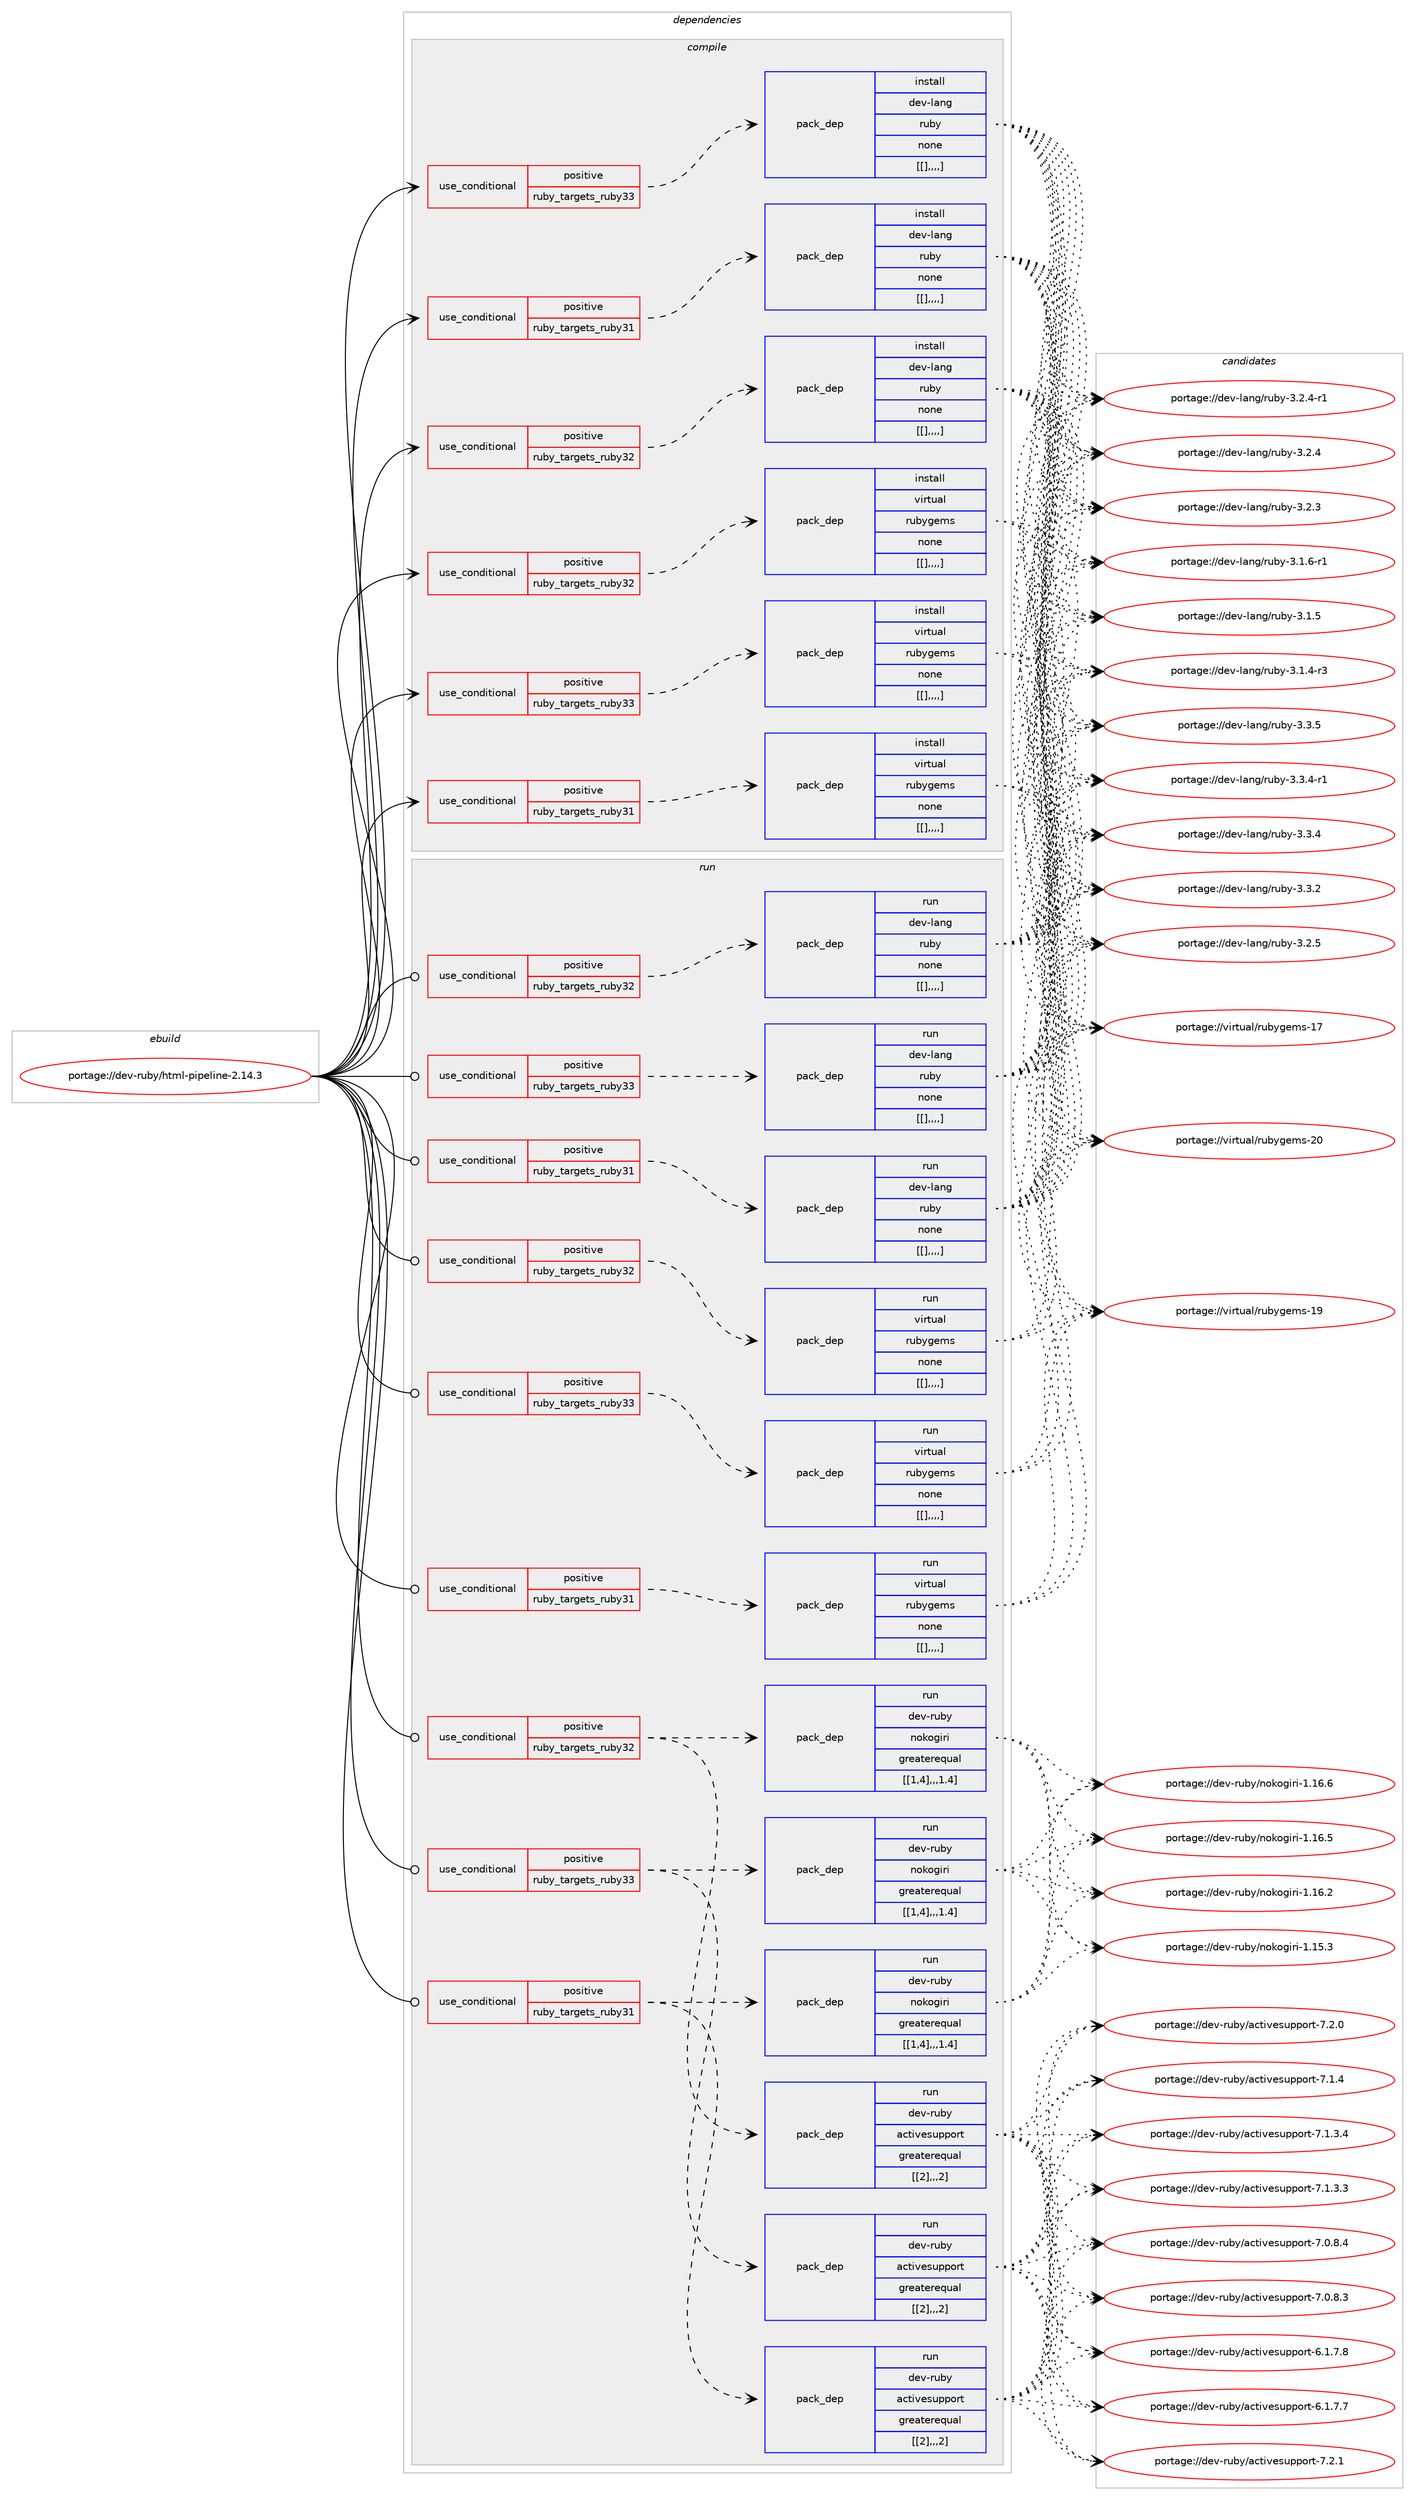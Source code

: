 digraph prolog {

# *************
# Graph options
# *************

newrank=true;
concentrate=true;
compound=true;
graph [rankdir=LR,fontname=Helvetica,fontsize=10,ranksep=1.5];#, ranksep=2.5, nodesep=0.2];
edge  [arrowhead=vee];
node  [fontname=Helvetica,fontsize=10];

# **********
# The ebuild
# **********

subgraph cluster_leftcol {
color=gray;
label=<<i>ebuild</i>>;
id [label="portage://dev-ruby/html-pipeline-2.14.3", color=red, width=4, href="../dev-ruby/html-pipeline-2.14.3.svg"];
}

# ****************
# The dependencies
# ****************

subgraph cluster_midcol {
color=gray;
label=<<i>dependencies</i>>;
subgraph cluster_compile {
fillcolor="#eeeeee";
style=filled;
label=<<i>compile</i>>;
subgraph cond50172 {
dependency188990 [label=<<TABLE BORDER="0" CELLBORDER="1" CELLSPACING="0" CELLPADDING="4"><TR><TD ROWSPAN="3" CELLPADDING="10">use_conditional</TD></TR><TR><TD>positive</TD></TR><TR><TD>ruby_targets_ruby31</TD></TR></TABLE>>, shape=none, color=red];
subgraph pack137496 {
dependency188991 [label=<<TABLE BORDER="0" CELLBORDER="1" CELLSPACING="0" CELLPADDING="4" WIDTH="220"><TR><TD ROWSPAN="6" CELLPADDING="30">pack_dep</TD></TR><TR><TD WIDTH="110">install</TD></TR><TR><TD>dev-lang</TD></TR><TR><TD>ruby</TD></TR><TR><TD>none</TD></TR><TR><TD>[[],,,,]</TD></TR></TABLE>>, shape=none, color=blue];
}
dependency188990:e -> dependency188991:w [weight=20,style="dashed",arrowhead="vee"];
}
id:e -> dependency188990:w [weight=20,style="solid",arrowhead="vee"];
subgraph cond50173 {
dependency188992 [label=<<TABLE BORDER="0" CELLBORDER="1" CELLSPACING="0" CELLPADDING="4"><TR><TD ROWSPAN="3" CELLPADDING="10">use_conditional</TD></TR><TR><TD>positive</TD></TR><TR><TD>ruby_targets_ruby31</TD></TR></TABLE>>, shape=none, color=red];
subgraph pack137497 {
dependency188993 [label=<<TABLE BORDER="0" CELLBORDER="1" CELLSPACING="0" CELLPADDING="4" WIDTH="220"><TR><TD ROWSPAN="6" CELLPADDING="30">pack_dep</TD></TR><TR><TD WIDTH="110">install</TD></TR><TR><TD>virtual</TD></TR><TR><TD>rubygems</TD></TR><TR><TD>none</TD></TR><TR><TD>[[],,,,]</TD></TR></TABLE>>, shape=none, color=blue];
}
dependency188992:e -> dependency188993:w [weight=20,style="dashed",arrowhead="vee"];
}
id:e -> dependency188992:w [weight=20,style="solid",arrowhead="vee"];
subgraph cond50174 {
dependency188994 [label=<<TABLE BORDER="0" CELLBORDER="1" CELLSPACING="0" CELLPADDING="4"><TR><TD ROWSPAN="3" CELLPADDING="10">use_conditional</TD></TR><TR><TD>positive</TD></TR><TR><TD>ruby_targets_ruby32</TD></TR></TABLE>>, shape=none, color=red];
subgraph pack137498 {
dependency188995 [label=<<TABLE BORDER="0" CELLBORDER="1" CELLSPACING="0" CELLPADDING="4" WIDTH="220"><TR><TD ROWSPAN="6" CELLPADDING="30">pack_dep</TD></TR><TR><TD WIDTH="110">install</TD></TR><TR><TD>dev-lang</TD></TR><TR><TD>ruby</TD></TR><TR><TD>none</TD></TR><TR><TD>[[],,,,]</TD></TR></TABLE>>, shape=none, color=blue];
}
dependency188994:e -> dependency188995:w [weight=20,style="dashed",arrowhead="vee"];
}
id:e -> dependency188994:w [weight=20,style="solid",arrowhead="vee"];
subgraph cond50175 {
dependency188996 [label=<<TABLE BORDER="0" CELLBORDER="1" CELLSPACING="0" CELLPADDING="4"><TR><TD ROWSPAN="3" CELLPADDING="10">use_conditional</TD></TR><TR><TD>positive</TD></TR><TR><TD>ruby_targets_ruby32</TD></TR></TABLE>>, shape=none, color=red];
subgraph pack137499 {
dependency188997 [label=<<TABLE BORDER="0" CELLBORDER="1" CELLSPACING="0" CELLPADDING="4" WIDTH="220"><TR><TD ROWSPAN="6" CELLPADDING="30">pack_dep</TD></TR><TR><TD WIDTH="110">install</TD></TR><TR><TD>virtual</TD></TR><TR><TD>rubygems</TD></TR><TR><TD>none</TD></TR><TR><TD>[[],,,,]</TD></TR></TABLE>>, shape=none, color=blue];
}
dependency188996:e -> dependency188997:w [weight=20,style="dashed",arrowhead="vee"];
}
id:e -> dependency188996:w [weight=20,style="solid",arrowhead="vee"];
subgraph cond50176 {
dependency188998 [label=<<TABLE BORDER="0" CELLBORDER="1" CELLSPACING="0" CELLPADDING="4"><TR><TD ROWSPAN="3" CELLPADDING="10">use_conditional</TD></TR><TR><TD>positive</TD></TR><TR><TD>ruby_targets_ruby33</TD></TR></TABLE>>, shape=none, color=red];
subgraph pack137500 {
dependency188999 [label=<<TABLE BORDER="0" CELLBORDER="1" CELLSPACING="0" CELLPADDING="4" WIDTH="220"><TR><TD ROWSPAN="6" CELLPADDING="30">pack_dep</TD></TR><TR><TD WIDTH="110">install</TD></TR><TR><TD>dev-lang</TD></TR><TR><TD>ruby</TD></TR><TR><TD>none</TD></TR><TR><TD>[[],,,,]</TD></TR></TABLE>>, shape=none, color=blue];
}
dependency188998:e -> dependency188999:w [weight=20,style="dashed",arrowhead="vee"];
}
id:e -> dependency188998:w [weight=20,style="solid",arrowhead="vee"];
subgraph cond50177 {
dependency189000 [label=<<TABLE BORDER="0" CELLBORDER="1" CELLSPACING="0" CELLPADDING="4"><TR><TD ROWSPAN="3" CELLPADDING="10">use_conditional</TD></TR><TR><TD>positive</TD></TR><TR><TD>ruby_targets_ruby33</TD></TR></TABLE>>, shape=none, color=red];
subgraph pack137501 {
dependency189001 [label=<<TABLE BORDER="0" CELLBORDER="1" CELLSPACING="0" CELLPADDING="4" WIDTH="220"><TR><TD ROWSPAN="6" CELLPADDING="30">pack_dep</TD></TR><TR><TD WIDTH="110">install</TD></TR><TR><TD>virtual</TD></TR><TR><TD>rubygems</TD></TR><TR><TD>none</TD></TR><TR><TD>[[],,,,]</TD></TR></TABLE>>, shape=none, color=blue];
}
dependency189000:e -> dependency189001:w [weight=20,style="dashed",arrowhead="vee"];
}
id:e -> dependency189000:w [weight=20,style="solid",arrowhead="vee"];
}
subgraph cluster_compileandrun {
fillcolor="#eeeeee";
style=filled;
label=<<i>compile and run</i>>;
}
subgraph cluster_run {
fillcolor="#eeeeee";
style=filled;
label=<<i>run</i>>;
subgraph cond50178 {
dependency189002 [label=<<TABLE BORDER="0" CELLBORDER="1" CELLSPACING="0" CELLPADDING="4"><TR><TD ROWSPAN="3" CELLPADDING="10">use_conditional</TD></TR><TR><TD>positive</TD></TR><TR><TD>ruby_targets_ruby31</TD></TR></TABLE>>, shape=none, color=red];
subgraph pack137502 {
dependency189003 [label=<<TABLE BORDER="0" CELLBORDER="1" CELLSPACING="0" CELLPADDING="4" WIDTH="220"><TR><TD ROWSPAN="6" CELLPADDING="30">pack_dep</TD></TR><TR><TD WIDTH="110">run</TD></TR><TR><TD>dev-lang</TD></TR><TR><TD>ruby</TD></TR><TR><TD>none</TD></TR><TR><TD>[[],,,,]</TD></TR></TABLE>>, shape=none, color=blue];
}
dependency189002:e -> dependency189003:w [weight=20,style="dashed",arrowhead="vee"];
}
id:e -> dependency189002:w [weight=20,style="solid",arrowhead="odot"];
subgraph cond50179 {
dependency189004 [label=<<TABLE BORDER="0" CELLBORDER="1" CELLSPACING="0" CELLPADDING="4"><TR><TD ROWSPAN="3" CELLPADDING="10">use_conditional</TD></TR><TR><TD>positive</TD></TR><TR><TD>ruby_targets_ruby31</TD></TR></TABLE>>, shape=none, color=red];
subgraph pack137503 {
dependency189005 [label=<<TABLE BORDER="0" CELLBORDER="1" CELLSPACING="0" CELLPADDING="4" WIDTH="220"><TR><TD ROWSPAN="6" CELLPADDING="30">pack_dep</TD></TR><TR><TD WIDTH="110">run</TD></TR><TR><TD>dev-ruby</TD></TR><TR><TD>activesupport</TD></TR><TR><TD>greaterequal</TD></TR><TR><TD>[[2],,,2]</TD></TR></TABLE>>, shape=none, color=blue];
}
dependency189004:e -> dependency189005:w [weight=20,style="dashed",arrowhead="vee"];
subgraph pack137504 {
dependency189006 [label=<<TABLE BORDER="0" CELLBORDER="1" CELLSPACING="0" CELLPADDING="4" WIDTH="220"><TR><TD ROWSPAN="6" CELLPADDING="30">pack_dep</TD></TR><TR><TD WIDTH="110">run</TD></TR><TR><TD>dev-ruby</TD></TR><TR><TD>nokogiri</TD></TR><TR><TD>greaterequal</TD></TR><TR><TD>[[1,4],,,1.4]</TD></TR></TABLE>>, shape=none, color=blue];
}
dependency189004:e -> dependency189006:w [weight=20,style="dashed",arrowhead="vee"];
}
id:e -> dependency189004:w [weight=20,style="solid",arrowhead="odot"];
subgraph cond50180 {
dependency189007 [label=<<TABLE BORDER="0" CELLBORDER="1" CELLSPACING="0" CELLPADDING="4"><TR><TD ROWSPAN="3" CELLPADDING="10">use_conditional</TD></TR><TR><TD>positive</TD></TR><TR><TD>ruby_targets_ruby31</TD></TR></TABLE>>, shape=none, color=red];
subgraph pack137505 {
dependency189008 [label=<<TABLE BORDER="0" CELLBORDER="1" CELLSPACING="0" CELLPADDING="4" WIDTH="220"><TR><TD ROWSPAN="6" CELLPADDING="30">pack_dep</TD></TR><TR><TD WIDTH="110">run</TD></TR><TR><TD>virtual</TD></TR><TR><TD>rubygems</TD></TR><TR><TD>none</TD></TR><TR><TD>[[],,,,]</TD></TR></TABLE>>, shape=none, color=blue];
}
dependency189007:e -> dependency189008:w [weight=20,style="dashed",arrowhead="vee"];
}
id:e -> dependency189007:w [weight=20,style="solid",arrowhead="odot"];
subgraph cond50181 {
dependency189009 [label=<<TABLE BORDER="0" CELLBORDER="1" CELLSPACING="0" CELLPADDING="4"><TR><TD ROWSPAN="3" CELLPADDING="10">use_conditional</TD></TR><TR><TD>positive</TD></TR><TR><TD>ruby_targets_ruby32</TD></TR></TABLE>>, shape=none, color=red];
subgraph pack137506 {
dependency189010 [label=<<TABLE BORDER="0" CELLBORDER="1" CELLSPACING="0" CELLPADDING="4" WIDTH="220"><TR><TD ROWSPAN="6" CELLPADDING="30">pack_dep</TD></TR><TR><TD WIDTH="110">run</TD></TR><TR><TD>dev-lang</TD></TR><TR><TD>ruby</TD></TR><TR><TD>none</TD></TR><TR><TD>[[],,,,]</TD></TR></TABLE>>, shape=none, color=blue];
}
dependency189009:e -> dependency189010:w [weight=20,style="dashed",arrowhead="vee"];
}
id:e -> dependency189009:w [weight=20,style="solid",arrowhead="odot"];
subgraph cond50182 {
dependency189011 [label=<<TABLE BORDER="0" CELLBORDER="1" CELLSPACING="0" CELLPADDING="4"><TR><TD ROWSPAN="3" CELLPADDING="10">use_conditional</TD></TR><TR><TD>positive</TD></TR><TR><TD>ruby_targets_ruby32</TD></TR></TABLE>>, shape=none, color=red];
subgraph pack137507 {
dependency189012 [label=<<TABLE BORDER="0" CELLBORDER="1" CELLSPACING="0" CELLPADDING="4" WIDTH="220"><TR><TD ROWSPAN="6" CELLPADDING="30">pack_dep</TD></TR><TR><TD WIDTH="110">run</TD></TR><TR><TD>dev-ruby</TD></TR><TR><TD>activesupport</TD></TR><TR><TD>greaterequal</TD></TR><TR><TD>[[2],,,2]</TD></TR></TABLE>>, shape=none, color=blue];
}
dependency189011:e -> dependency189012:w [weight=20,style="dashed",arrowhead="vee"];
subgraph pack137508 {
dependency189013 [label=<<TABLE BORDER="0" CELLBORDER="1" CELLSPACING="0" CELLPADDING="4" WIDTH="220"><TR><TD ROWSPAN="6" CELLPADDING="30">pack_dep</TD></TR><TR><TD WIDTH="110">run</TD></TR><TR><TD>dev-ruby</TD></TR><TR><TD>nokogiri</TD></TR><TR><TD>greaterequal</TD></TR><TR><TD>[[1,4],,,1.4]</TD></TR></TABLE>>, shape=none, color=blue];
}
dependency189011:e -> dependency189013:w [weight=20,style="dashed",arrowhead="vee"];
}
id:e -> dependency189011:w [weight=20,style="solid",arrowhead="odot"];
subgraph cond50183 {
dependency189014 [label=<<TABLE BORDER="0" CELLBORDER="1" CELLSPACING="0" CELLPADDING="4"><TR><TD ROWSPAN="3" CELLPADDING="10">use_conditional</TD></TR><TR><TD>positive</TD></TR><TR><TD>ruby_targets_ruby32</TD></TR></TABLE>>, shape=none, color=red];
subgraph pack137509 {
dependency189015 [label=<<TABLE BORDER="0" CELLBORDER="1" CELLSPACING="0" CELLPADDING="4" WIDTH="220"><TR><TD ROWSPAN="6" CELLPADDING="30">pack_dep</TD></TR><TR><TD WIDTH="110">run</TD></TR><TR><TD>virtual</TD></TR><TR><TD>rubygems</TD></TR><TR><TD>none</TD></TR><TR><TD>[[],,,,]</TD></TR></TABLE>>, shape=none, color=blue];
}
dependency189014:e -> dependency189015:w [weight=20,style="dashed",arrowhead="vee"];
}
id:e -> dependency189014:w [weight=20,style="solid",arrowhead="odot"];
subgraph cond50184 {
dependency189016 [label=<<TABLE BORDER="0" CELLBORDER="1" CELLSPACING="0" CELLPADDING="4"><TR><TD ROWSPAN="3" CELLPADDING="10">use_conditional</TD></TR><TR><TD>positive</TD></TR><TR><TD>ruby_targets_ruby33</TD></TR></TABLE>>, shape=none, color=red];
subgraph pack137510 {
dependency189017 [label=<<TABLE BORDER="0" CELLBORDER="1" CELLSPACING="0" CELLPADDING="4" WIDTH="220"><TR><TD ROWSPAN="6" CELLPADDING="30">pack_dep</TD></TR><TR><TD WIDTH="110">run</TD></TR><TR><TD>dev-lang</TD></TR><TR><TD>ruby</TD></TR><TR><TD>none</TD></TR><TR><TD>[[],,,,]</TD></TR></TABLE>>, shape=none, color=blue];
}
dependency189016:e -> dependency189017:w [weight=20,style="dashed",arrowhead="vee"];
}
id:e -> dependency189016:w [weight=20,style="solid",arrowhead="odot"];
subgraph cond50185 {
dependency189018 [label=<<TABLE BORDER="0" CELLBORDER="1" CELLSPACING="0" CELLPADDING="4"><TR><TD ROWSPAN="3" CELLPADDING="10">use_conditional</TD></TR><TR><TD>positive</TD></TR><TR><TD>ruby_targets_ruby33</TD></TR></TABLE>>, shape=none, color=red];
subgraph pack137511 {
dependency189019 [label=<<TABLE BORDER="0" CELLBORDER="1" CELLSPACING="0" CELLPADDING="4" WIDTH="220"><TR><TD ROWSPAN="6" CELLPADDING="30">pack_dep</TD></TR><TR><TD WIDTH="110">run</TD></TR><TR><TD>dev-ruby</TD></TR><TR><TD>activesupport</TD></TR><TR><TD>greaterequal</TD></TR><TR><TD>[[2],,,2]</TD></TR></TABLE>>, shape=none, color=blue];
}
dependency189018:e -> dependency189019:w [weight=20,style="dashed",arrowhead="vee"];
subgraph pack137512 {
dependency189020 [label=<<TABLE BORDER="0" CELLBORDER="1" CELLSPACING="0" CELLPADDING="4" WIDTH="220"><TR><TD ROWSPAN="6" CELLPADDING="30">pack_dep</TD></TR><TR><TD WIDTH="110">run</TD></TR><TR><TD>dev-ruby</TD></TR><TR><TD>nokogiri</TD></TR><TR><TD>greaterequal</TD></TR><TR><TD>[[1,4],,,1.4]</TD></TR></TABLE>>, shape=none, color=blue];
}
dependency189018:e -> dependency189020:w [weight=20,style="dashed",arrowhead="vee"];
}
id:e -> dependency189018:w [weight=20,style="solid",arrowhead="odot"];
subgraph cond50186 {
dependency189021 [label=<<TABLE BORDER="0" CELLBORDER="1" CELLSPACING="0" CELLPADDING="4"><TR><TD ROWSPAN="3" CELLPADDING="10">use_conditional</TD></TR><TR><TD>positive</TD></TR><TR><TD>ruby_targets_ruby33</TD></TR></TABLE>>, shape=none, color=red];
subgraph pack137513 {
dependency189022 [label=<<TABLE BORDER="0" CELLBORDER="1" CELLSPACING="0" CELLPADDING="4" WIDTH="220"><TR><TD ROWSPAN="6" CELLPADDING="30">pack_dep</TD></TR><TR><TD WIDTH="110">run</TD></TR><TR><TD>virtual</TD></TR><TR><TD>rubygems</TD></TR><TR><TD>none</TD></TR><TR><TD>[[],,,,]</TD></TR></TABLE>>, shape=none, color=blue];
}
dependency189021:e -> dependency189022:w [weight=20,style="dashed",arrowhead="vee"];
}
id:e -> dependency189021:w [weight=20,style="solid",arrowhead="odot"];
}
}

# **************
# The candidates
# **************

subgraph cluster_choices {
rank=same;
color=gray;
label=<<i>candidates</i>>;

subgraph choice137496 {
color=black;
nodesep=1;
choice10010111845108971101034711411798121455146514653 [label="portage://dev-lang/ruby-3.3.5", color=red, width=4,href="../dev-lang/ruby-3.3.5.svg"];
choice100101118451089711010347114117981214551465146524511449 [label="portage://dev-lang/ruby-3.3.4-r1", color=red, width=4,href="../dev-lang/ruby-3.3.4-r1.svg"];
choice10010111845108971101034711411798121455146514652 [label="portage://dev-lang/ruby-3.3.4", color=red, width=4,href="../dev-lang/ruby-3.3.4.svg"];
choice10010111845108971101034711411798121455146514650 [label="portage://dev-lang/ruby-3.3.2", color=red, width=4,href="../dev-lang/ruby-3.3.2.svg"];
choice10010111845108971101034711411798121455146504653 [label="portage://dev-lang/ruby-3.2.5", color=red, width=4,href="../dev-lang/ruby-3.2.5.svg"];
choice100101118451089711010347114117981214551465046524511449 [label="portage://dev-lang/ruby-3.2.4-r1", color=red, width=4,href="../dev-lang/ruby-3.2.4-r1.svg"];
choice10010111845108971101034711411798121455146504652 [label="portage://dev-lang/ruby-3.2.4", color=red, width=4,href="../dev-lang/ruby-3.2.4.svg"];
choice10010111845108971101034711411798121455146504651 [label="portage://dev-lang/ruby-3.2.3", color=red, width=4,href="../dev-lang/ruby-3.2.3.svg"];
choice100101118451089711010347114117981214551464946544511449 [label="portage://dev-lang/ruby-3.1.6-r1", color=red, width=4,href="../dev-lang/ruby-3.1.6-r1.svg"];
choice10010111845108971101034711411798121455146494653 [label="portage://dev-lang/ruby-3.1.5", color=red, width=4,href="../dev-lang/ruby-3.1.5.svg"];
choice100101118451089711010347114117981214551464946524511451 [label="portage://dev-lang/ruby-3.1.4-r3", color=red, width=4,href="../dev-lang/ruby-3.1.4-r3.svg"];
dependency188991:e -> choice10010111845108971101034711411798121455146514653:w [style=dotted,weight="100"];
dependency188991:e -> choice100101118451089711010347114117981214551465146524511449:w [style=dotted,weight="100"];
dependency188991:e -> choice10010111845108971101034711411798121455146514652:w [style=dotted,weight="100"];
dependency188991:e -> choice10010111845108971101034711411798121455146514650:w [style=dotted,weight="100"];
dependency188991:e -> choice10010111845108971101034711411798121455146504653:w [style=dotted,weight="100"];
dependency188991:e -> choice100101118451089711010347114117981214551465046524511449:w [style=dotted,weight="100"];
dependency188991:e -> choice10010111845108971101034711411798121455146504652:w [style=dotted,weight="100"];
dependency188991:e -> choice10010111845108971101034711411798121455146504651:w [style=dotted,weight="100"];
dependency188991:e -> choice100101118451089711010347114117981214551464946544511449:w [style=dotted,weight="100"];
dependency188991:e -> choice10010111845108971101034711411798121455146494653:w [style=dotted,weight="100"];
dependency188991:e -> choice100101118451089711010347114117981214551464946524511451:w [style=dotted,weight="100"];
}
subgraph choice137497 {
color=black;
nodesep=1;
choice118105114116117971084711411798121103101109115455048 [label="portage://virtual/rubygems-20", color=red, width=4,href="../virtual/rubygems-20.svg"];
choice118105114116117971084711411798121103101109115454957 [label="portage://virtual/rubygems-19", color=red, width=4,href="../virtual/rubygems-19.svg"];
choice118105114116117971084711411798121103101109115454955 [label="portage://virtual/rubygems-17", color=red, width=4,href="../virtual/rubygems-17.svg"];
dependency188993:e -> choice118105114116117971084711411798121103101109115455048:w [style=dotted,weight="100"];
dependency188993:e -> choice118105114116117971084711411798121103101109115454957:w [style=dotted,weight="100"];
dependency188993:e -> choice118105114116117971084711411798121103101109115454955:w [style=dotted,weight="100"];
}
subgraph choice137498 {
color=black;
nodesep=1;
choice10010111845108971101034711411798121455146514653 [label="portage://dev-lang/ruby-3.3.5", color=red, width=4,href="../dev-lang/ruby-3.3.5.svg"];
choice100101118451089711010347114117981214551465146524511449 [label="portage://dev-lang/ruby-3.3.4-r1", color=red, width=4,href="../dev-lang/ruby-3.3.4-r1.svg"];
choice10010111845108971101034711411798121455146514652 [label="portage://dev-lang/ruby-3.3.4", color=red, width=4,href="../dev-lang/ruby-3.3.4.svg"];
choice10010111845108971101034711411798121455146514650 [label="portage://dev-lang/ruby-3.3.2", color=red, width=4,href="../dev-lang/ruby-3.3.2.svg"];
choice10010111845108971101034711411798121455146504653 [label="portage://dev-lang/ruby-3.2.5", color=red, width=4,href="../dev-lang/ruby-3.2.5.svg"];
choice100101118451089711010347114117981214551465046524511449 [label="portage://dev-lang/ruby-3.2.4-r1", color=red, width=4,href="../dev-lang/ruby-3.2.4-r1.svg"];
choice10010111845108971101034711411798121455146504652 [label="portage://dev-lang/ruby-3.2.4", color=red, width=4,href="../dev-lang/ruby-3.2.4.svg"];
choice10010111845108971101034711411798121455146504651 [label="portage://dev-lang/ruby-3.2.3", color=red, width=4,href="../dev-lang/ruby-3.2.3.svg"];
choice100101118451089711010347114117981214551464946544511449 [label="portage://dev-lang/ruby-3.1.6-r1", color=red, width=4,href="../dev-lang/ruby-3.1.6-r1.svg"];
choice10010111845108971101034711411798121455146494653 [label="portage://dev-lang/ruby-3.1.5", color=red, width=4,href="../dev-lang/ruby-3.1.5.svg"];
choice100101118451089711010347114117981214551464946524511451 [label="portage://dev-lang/ruby-3.1.4-r3", color=red, width=4,href="../dev-lang/ruby-3.1.4-r3.svg"];
dependency188995:e -> choice10010111845108971101034711411798121455146514653:w [style=dotted,weight="100"];
dependency188995:e -> choice100101118451089711010347114117981214551465146524511449:w [style=dotted,weight="100"];
dependency188995:e -> choice10010111845108971101034711411798121455146514652:w [style=dotted,weight="100"];
dependency188995:e -> choice10010111845108971101034711411798121455146514650:w [style=dotted,weight="100"];
dependency188995:e -> choice10010111845108971101034711411798121455146504653:w [style=dotted,weight="100"];
dependency188995:e -> choice100101118451089711010347114117981214551465046524511449:w [style=dotted,weight="100"];
dependency188995:e -> choice10010111845108971101034711411798121455146504652:w [style=dotted,weight="100"];
dependency188995:e -> choice10010111845108971101034711411798121455146504651:w [style=dotted,weight="100"];
dependency188995:e -> choice100101118451089711010347114117981214551464946544511449:w [style=dotted,weight="100"];
dependency188995:e -> choice10010111845108971101034711411798121455146494653:w [style=dotted,weight="100"];
dependency188995:e -> choice100101118451089711010347114117981214551464946524511451:w [style=dotted,weight="100"];
}
subgraph choice137499 {
color=black;
nodesep=1;
choice118105114116117971084711411798121103101109115455048 [label="portage://virtual/rubygems-20", color=red, width=4,href="../virtual/rubygems-20.svg"];
choice118105114116117971084711411798121103101109115454957 [label="portage://virtual/rubygems-19", color=red, width=4,href="../virtual/rubygems-19.svg"];
choice118105114116117971084711411798121103101109115454955 [label="portage://virtual/rubygems-17", color=red, width=4,href="../virtual/rubygems-17.svg"];
dependency188997:e -> choice118105114116117971084711411798121103101109115455048:w [style=dotted,weight="100"];
dependency188997:e -> choice118105114116117971084711411798121103101109115454957:w [style=dotted,weight="100"];
dependency188997:e -> choice118105114116117971084711411798121103101109115454955:w [style=dotted,weight="100"];
}
subgraph choice137500 {
color=black;
nodesep=1;
choice10010111845108971101034711411798121455146514653 [label="portage://dev-lang/ruby-3.3.5", color=red, width=4,href="../dev-lang/ruby-3.3.5.svg"];
choice100101118451089711010347114117981214551465146524511449 [label="portage://dev-lang/ruby-3.3.4-r1", color=red, width=4,href="../dev-lang/ruby-3.3.4-r1.svg"];
choice10010111845108971101034711411798121455146514652 [label="portage://dev-lang/ruby-3.3.4", color=red, width=4,href="../dev-lang/ruby-3.3.4.svg"];
choice10010111845108971101034711411798121455146514650 [label="portage://dev-lang/ruby-3.3.2", color=red, width=4,href="../dev-lang/ruby-3.3.2.svg"];
choice10010111845108971101034711411798121455146504653 [label="portage://dev-lang/ruby-3.2.5", color=red, width=4,href="../dev-lang/ruby-3.2.5.svg"];
choice100101118451089711010347114117981214551465046524511449 [label="portage://dev-lang/ruby-3.2.4-r1", color=red, width=4,href="../dev-lang/ruby-3.2.4-r1.svg"];
choice10010111845108971101034711411798121455146504652 [label="portage://dev-lang/ruby-3.2.4", color=red, width=4,href="../dev-lang/ruby-3.2.4.svg"];
choice10010111845108971101034711411798121455146504651 [label="portage://dev-lang/ruby-3.2.3", color=red, width=4,href="../dev-lang/ruby-3.2.3.svg"];
choice100101118451089711010347114117981214551464946544511449 [label="portage://dev-lang/ruby-3.1.6-r1", color=red, width=4,href="../dev-lang/ruby-3.1.6-r1.svg"];
choice10010111845108971101034711411798121455146494653 [label="portage://dev-lang/ruby-3.1.5", color=red, width=4,href="../dev-lang/ruby-3.1.5.svg"];
choice100101118451089711010347114117981214551464946524511451 [label="portage://dev-lang/ruby-3.1.4-r3", color=red, width=4,href="../dev-lang/ruby-3.1.4-r3.svg"];
dependency188999:e -> choice10010111845108971101034711411798121455146514653:w [style=dotted,weight="100"];
dependency188999:e -> choice100101118451089711010347114117981214551465146524511449:w [style=dotted,weight="100"];
dependency188999:e -> choice10010111845108971101034711411798121455146514652:w [style=dotted,weight="100"];
dependency188999:e -> choice10010111845108971101034711411798121455146514650:w [style=dotted,weight="100"];
dependency188999:e -> choice10010111845108971101034711411798121455146504653:w [style=dotted,weight="100"];
dependency188999:e -> choice100101118451089711010347114117981214551465046524511449:w [style=dotted,weight="100"];
dependency188999:e -> choice10010111845108971101034711411798121455146504652:w [style=dotted,weight="100"];
dependency188999:e -> choice10010111845108971101034711411798121455146504651:w [style=dotted,weight="100"];
dependency188999:e -> choice100101118451089711010347114117981214551464946544511449:w [style=dotted,weight="100"];
dependency188999:e -> choice10010111845108971101034711411798121455146494653:w [style=dotted,weight="100"];
dependency188999:e -> choice100101118451089711010347114117981214551464946524511451:w [style=dotted,weight="100"];
}
subgraph choice137501 {
color=black;
nodesep=1;
choice118105114116117971084711411798121103101109115455048 [label="portage://virtual/rubygems-20", color=red, width=4,href="../virtual/rubygems-20.svg"];
choice118105114116117971084711411798121103101109115454957 [label="portage://virtual/rubygems-19", color=red, width=4,href="../virtual/rubygems-19.svg"];
choice118105114116117971084711411798121103101109115454955 [label="portage://virtual/rubygems-17", color=red, width=4,href="../virtual/rubygems-17.svg"];
dependency189001:e -> choice118105114116117971084711411798121103101109115455048:w [style=dotted,weight="100"];
dependency189001:e -> choice118105114116117971084711411798121103101109115454957:w [style=dotted,weight="100"];
dependency189001:e -> choice118105114116117971084711411798121103101109115454955:w [style=dotted,weight="100"];
}
subgraph choice137502 {
color=black;
nodesep=1;
choice10010111845108971101034711411798121455146514653 [label="portage://dev-lang/ruby-3.3.5", color=red, width=4,href="../dev-lang/ruby-3.3.5.svg"];
choice100101118451089711010347114117981214551465146524511449 [label="portage://dev-lang/ruby-3.3.4-r1", color=red, width=4,href="../dev-lang/ruby-3.3.4-r1.svg"];
choice10010111845108971101034711411798121455146514652 [label="portage://dev-lang/ruby-3.3.4", color=red, width=4,href="../dev-lang/ruby-3.3.4.svg"];
choice10010111845108971101034711411798121455146514650 [label="portage://dev-lang/ruby-3.3.2", color=red, width=4,href="../dev-lang/ruby-3.3.2.svg"];
choice10010111845108971101034711411798121455146504653 [label="portage://dev-lang/ruby-3.2.5", color=red, width=4,href="../dev-lang/ruby-3.2.5.svg"];
choice100101118451089711010347114117981214551465046524511449 [label="portage://dev-lang/ruby-3.2.4-r1", color=red, width=4,href="../dev-lang/ruby-3.2.4-r1.svg"];
choice10010111845108971101034711411798121455146504652 [label="portage://dev-lang/ruby-3.2.4", color=red, width=4,href="../dev-lang/ruby-3.2.4.svg"];
choice10010111845108971101034711411798121455146504651 [label="portage://dev-lang/ruby-3.2.3", color=red, width=4,href="../dev-lang/ruby-3.2.3.svg"];
choice100101118451089711010347114117981214551464946544511449 [label="portage://dev-lang/ruby-3.1.6-r1", color=red, width=4,href="../dev-lang/ruby-3.1.6-r1.svg"];
choice10010111845108971101034711411798121455146494653 [label="portage://dev-lang/ruby-3.1.5", color=red, width=4,href="../dev-lang/ruby-3.1.5.svg"];
choice100101118451089711010347114117981214551464946524511451 [label="portage://dev-lang/ruby-3.1.4-r3", color=red, width=4,href="../dev-lang/ruby-3.1.4-r3.svg"];
dependency189003:e -> choice10010111845108971101034711411798121455146514653:w [style=dotted,weight="100"];
dependency189003:e -> choice100101118451089711010347114117981214551465146524511449:w [style=dotted,weight="100"];
dependency189003:e -> choice10010111845108971101034711411798121455146514652:w [style=dotted,weight="100"];
dependency189003:e -> choice10010111845108971101034711411798121455146514650:w [style=dotted,weight="100"];
dependency189003:e -> choice10010111845108971101034711411798121455146504653:w [style=dotted,weight="100"];
dependency189003:e -> choice100101118451089711010347114117981214551465046524511449:w [style=dotted,weight="100"];
dependency189003:e -> choice10010111845108971101034711411798121455146504652:w [style=dotted,weight="100"];
dependency189003:e -> choice10010111845108971101034711411798121455146504651:w [style=dotted,weight="100"];
dependency189003:e -> choice100101118451089711010347114117981214551464946544511449:w [style=dotted,weight="100"];
dependency189003:e -> choice10010111845108971101034711411798121455146494653:w [style=dotted,weight="100"];
dependency189003:e -> choice100101118451089711010347114117981214551464946524511451:w [style=dotted,weight="100"];
}
subgraph choice137503 {
color=black;
nodesep=1;
choice1001011184511411798121479799116105118101115117112112111114116455546504649 [label="portage://dev-ruby/activesupport-7.2.1", color=red, width=4,href="../dev-ruby/activesupport-7.2.1.svg"];
choice1001011184511411798121479799116105118101115117112112111114116455546504648 [label="portage://dev-ruby/activesupport-7.2.0", color=red, width=4,href="../dev-ruby/activesupport-7.2.0.svg"];
choice1001011184511411798121479799116105118101115117112112111114116455546494652 [label="portage://dev-ruby/activesupport-7.1.4", color=red, width=4,href="../dev-ruby/activesupport-7.1.4.svg"];
choice10010111845114117981214797991161051181011151171121121111141164555464946514652 [label="portage://dev-ruby/activesupport-7.1.3.4", color=red, width=4,href="../dev-ruby/activesupport-7.1.3.4.svg"];
choice10010111845114117981214797991161051181011151171121121111141164555464946514651 [label="portage://dev-ruby/activesupport-7.1.3.3", color=red, width=4,href="../dev-ruby/activesupport-7.1.3.3.svg"];
choice10010111845114117981214797991161051181011151171121121111141164555464846564652 [label="portage://dev-ruby/activesupport-7.0.8.4", color=red, width=4,href="../dev-ruby/activesupport-7.0.8.4.svg"];
choice10010111845114117981214797991161051181011151171121121111141164555464846564651 [label="portage://dev-ruby/activesupport-7.0.8.3", color=red, width=4,href="../dev-ruby/activesupport-7.0.8.3.svg"];
choice10010111845114117981214797991161051181011151171121121111141164554464946554656 [label="portage://dev-ruby/activesupport-6.1.7.8", color=red, width=4,href="../dev-ruby/activesupport-6.1.7.8.svg"];
choice10010111845114117981214797991161051181011151171121121111141164554464946554655 [label="portage://dev-ruby/activesupport-6.1.7.7", color=red, width=4,href="../dev-ruby/activesupport-6.1.7.7.svg"];
dependency189005:e -> choice1001011184511411798121479799116105118101115117112112111114116455546504649:w [style=dotted,weight="100"];
dependency189005:e -> choice1001011184511411798121479799116105118101115117112112111114116455546504648:w [style=dotted,weight="100"];
dependency189005:e -> choice1001011184511411798121479799116105118101115117112112111114116455546494652:w [style=dotted,weight="100"];
dependency189005:e -> choice10010111845114117981214797991161051181011151171121121111141164555464946514652:w [style=dotted,weight="100"];
dependency189005:e -> choice10010111845114117981214797991161051181011151171121121111141164555464946514651:w [style=dotted,weight="100"];
dependency189005:e -> choice10010111845114117981214797991161051181011151171121121111141164555464846564652:w [style=dotted,weight="100"];
dependency189005:e -> choice10010111845114117981214797991161051181011151171121121111141164555464846564651:w [style=dotted,weight="100"];
dependency189005:e -> choice10010111845114117981214797991161051181011151171121121111141164554464946554656:w [style=dotted,weight="100"];
dependency189005:e -> choice10010111845114117981214797991161051181011151171121121111141164554464946554655:w [style=dotted,weight="100"];
}
subgraph choice137504 {
color=black;
nodesep=1;
choice10010111845114117981214711011110711110310511410545494649544654 [label="portage://dev-ruby/nokogiri-1.16.6", color=red, width=4,href="../dev-ruby/nokogiri-1.16.6.svg"];
choice10010111845114117981214711011110711110310511410545494649544653 [label="portage://dev-ruby/nokogiri-1.16.5", color=red, width=4,href="../dev-ruby/nokogiri-1.16.5.svg"];
choice10010111845114117981214711011110711110310511410545494649544650 [label="portage://dev-ruby/nokogiri-1.16.2", color=red, width=4,href="../dev-ruby/nokogiri-1.16.2.svg"];
choice10010111845114117981214711011110711110310511410545494649534651 [label="portage://dev-ruby/nokogiri-1.15.3", color=red, width=4,href="../dev-ruby/nokogiri-1.15.3.svg"];
dependency189006:e -> choice10010111845114117981214711011110711110310511410545494649544654:w [style=dotted,weight="100"];
dependency189006:e -> choice10010111845114117981214711011110711110310511410545494649544653:w [style=dotted,weight="100"];
dependency189006:e -> choice10010111845114117981214711011110711110310511410545494649544650:w [style=dotted,weight="100"];
dependency189006:e -> choice10010111845114117981214711011110711110310511410545494649534651:w [style=dotted,weight="100"];
}
subgraph choice137505 {
color=black;
nodesep=1;
choice118105114116117971084711411798121103101109115455048 [label="portage://virtual/rubygems-20", color=red, width=4,href="../virtual/rubygems-20.svg"];
choice118105114116117971084711411798121103101109115454957 [label="portage://virtual/rubygems-19", color=red, width=4,href="../virtual/rubygems-19.svg"];
choice118105114116117971084711411798121103101109115454955 [label="portage://virtual/rubygems-17", color=red, width=4,href="../virtual/rubygems-17.svg"];
dependency189008:e -> choice118105114116117971084711411798121103101109115455048:w [style=dotted,weight="100"];
dependency189008:e -> choice118105114116117971084711411798121103101109115454957:w [style=dotted,weight="100"];
dependency189008:e -> choice118105114116117971084711411798121103101109115454955:w [style=dotted,weight="100"];
}
subgraph choice137506 {
color=black;
nodesep=1;
choice10010111845108971101034711411798121455146514653 [label="portage://dev-lang/ruby-3.3.5", color=red, width=4,href="../dev-lang/ruby-3.3.5.svg"];
choice100101118451089711010347114117981214551465146524511449 [label="portage://dev-lang/ruby-3.3.4-r1", color=red, width=4,href="../dev-lang/ruby-3.3.4-r1.svg"];
choice10010111845108971101034711411798121455146514652 [label="portage://dev-lang/ruby-3.3.4", color=red, width=4,href="../dev-lang/ruby-3.3.4.svg"];
choice10010111845108971101034711411798121455146514650 [label="portage://dev-lang/ruby-3.3.2", color=red, width=4,href="../dev-lang/ruby-3.3.2.svg"];
choice10010111845108971101034711411798121455146504653 [label="portage://dev-lang/ruby-3.2.5", color=red, width=4,href="../dev-lang/ruby-3.2.5.svg"];
choice100101118451089711010347114117981214551465046524511449 [label="portage://dev-lang/ruby-3.2.4-r1", color=red, width=4,href="../dev-lang/ruby-3.2.4-r1.svg"];
choice10010111845108971101034711411798121455146504652 [label="portage://dev-lang/ruby-3.2.4", color=red, width=4,href="../dev-lang/ruby-3.2.4.svg"];
choice10010111845108971101034711411798121455146504651 [label="portage://dev-lang/ruby-3.2.3", color=red, width=4,href="../dev-lang/ruby-3.2.3.svg"];
choice100101118451089711010347114117981214551464946544511449 [label="portage://dev-lang/ruby-3.1.6-r1", color=red, width=4,href="../dev-lang/ruby-3.1.6-r1.svg"];
choice10010111845108971101034711411798121455146494653 [label="portage://dev-lang/ruby-3.1.5", color=red, width=4,href="../dev-lang/ruby-3.1.5.svg"];
choice100101118451089711010347114117981214551464946524511451 [label="portage://dev-lang/ruby-3.1.4-r3", color=red, width=4,href="../dev-lang/ruby-3.1.4-r3.svg"];
dependency189010:e -> choice10010111845108971101034711411798121455146514653:w [style=dotted,weight="100"];
dependency189010:e -> choice100101118451089711010347114117981214551465146524511449:w [style=dotted,weight="100"];
dependency189010:e -> choice10010111845108971101034711411798121455146514652:w [style=dotted,weight="100"];
dependency189010:e -> choice10010111845108971101034711411798121455146514650:w [style=dotted,weight="100"];
dependency189010:e -> choice10010111845108971101034711411798121455146504653:w [style=dotted,weight="100"];
dependency189010:e -> choice100101118451089711010347114117981214551465046524511449:w [style=dotted,weight="100"];
dependency189010:e -> choice10010111845108971101034711411798121455146504652:w [style=dotted,weight="100"];
dependency189010:e -> choice10010111845108971101034711411798121455146504651:w [style=dotted,weight="100"];
dependency189010:e -> choice100101118451089711010347114117981214551464946544511449:w [style=dotted,weight="100"];
dependency189010:e -> choice10010111845108971101034711411798121455146494653:w [style=dotted,weight="100"];
dependency189010:e -> choice100101118451089711010347114117981214551464946524511451:w [style=dotted,weight="100"];
}
subgraph choice137507 {
color=black;
nodesep=1;
choice1001011184511411798121479799116105118101115117112112111114116455546504649 [label="portage://dev-ruby/activesupport-7.2.1", color=red, width=4,href="../dev-ruby/activesupport-7.2.1.svg"];
choice1001011184511411798121479799116105118101115117112112111114116455546504648 [label="portage://dev-ruby/activesupport-7.2.0", color=red, width=4,href="../dev-ruby/activesupport-7.2.0.svg"];
choice1001011184511411798121479799116105118101115117112112111114116455546494652 [label="portage://dev-ruby/activesupport-7.1.4", color=red, width=4,href="../dev-ruby/activesupport-7.1.4.svg"];
choice10010111845114117981214797991161051181011151171121121111141164555464946514652 [label="portage://dev-ruby/activesupport-7.1.3.4", color=red, width=4,href="../dev-ruby/activesupport-7.1.3.4.svg"];
choice10010111845114117981214797991161051181011151171121121111141164555464946514651 [label="portage://dev-ruby/activesupport-7.1.3.3", color=red, width=4,href="../dev-ruby/activesupport-7.1.3.3.svg"];
choice10010111845114117981214797991161051181011151171121121111141164555464846564652 [label="portage://dev-ruby/activesupport-7.0.8.4", color=red, width=4,href="../dev-ruby/activesupport-7.0.8.4.svg"];
choice10010111845114117981214797991161051181011151171121121111141164555464846564651 [label="portage://dev-ruby/activesupport-7.0.8.3", color=red, width=4,href="../dev-ruby/activesupport-7.0.8.3.svg"];
choice10010111845114117981214797991161051181011151171121121111141164554464946554656 [label="portage://dev-ruby/activesupport-6.1.7.8", color=red, width=4,href="../dev-ruby/activesupport-6.1.7.8.svg"];
choice10010111845114117981214797991161051181011151171121121111141164554464946554655 [label="portage://dev-ruby/activesupport-6.1.7.7", color=red, width=4,href="../dev-ruby/activesupport-6.1.7.7.svg"];
dependency189012:e -> choice1001011184511411798121479799116105118101115117112112111114116455546504649:w [style=dotted,weight="100"];
dependency189012:e -> choice1001011184511411798121479799116105118101115117112112111114116455546504648:w [style=dotted,weight="100"];
dependency189012:e -> choice1001011184511411798121479799116105118101115117112112111114116455546494652:w [style=dotted,weight="100"];
dependency189012:e -> choice10010111845114117981214797991161051181011151171121121111141164555464946514652:w [style=dotted,weight="100"];
dependency189012:e -> choice10010111845114117981214797991161051181011151171121121111141164555464946514651:w [style=dotted,weight="100"];
dependency189012:e -> choice10010111845114117981214797991161051181011151171121121111141164555464846564652:w [style=dotted,weight="100"];
dependency189012:e -> choice10010111845114117981214797991161051181011151171121121111141164555464846564651:w [style=dotted,weight="100"];
dependency189012:e -> choice10010111845114117981214797991161051181011151171121121111141164554464946554656:w [style=dotted,weight="100"];
dependency189012:e -> choice10010111845114117981214797991161051181011151171121121111141164554464946554655:w [style=dotted,weight="100"];
}
subgraph choice137508 {
color=black;
nodesep=1;
choice10010111845114117981214711011110711110310511410545494649544654 [label="portage://dev-ruby/nokogiri-1.16.6", color=red, width=4,href="../dev-ruby/nokogiri-1.16.6.svg"];
choice10010111845114117981214711011110711110310511410545494649544653 [label="portage://dev-ruby/nokogiri-1.16.5", color=red, width=4,href="../dev-ruby/nokogiri-1.16.5.svg"];
choice10010111845114117981214711011110711110310511410545494649544650 [label="portage://dev-ruby/nokogiri-1.16.2", color=red, width=4,href="../dev-ruby/nokogiri-1.16.2.svg"];
choice10010111845114117981214711011110711110310511410545494649534651 [label="portage://dev-ruby/nokogiri-1.15.3", color=red, width=4,href="../dev-ruby/nokogiri-1.15.3.svg"];
dependency189013:e -> choice10010111845114117981214711011110711110310511410545494649544654:w [style=dotted,weight="100"];
dependency189013:e -> choice10010111845114117981214711011110711110310511410545494649544653:w [style=dotted,weight="100"];
dependency189013:e -> choice10010111845114117981214711011110711110310511410545494649544650:w [style=dotted,weight="100"];
dependency189013:e -> choice10010111845114117981214711011110711110310511410545494649534651:w [style=dotted,weight="100"];
}
subgraph choice137509 {
color=black;
nodesep=1;
choice118105114116117971084711411798121103101109115455048 [label="portage://virtual/rubygems-20", color=red, width=4,href="../virtual/rubygems-20.svg"];
choice118105114116117971084711411798121103101109115454957 [label="portage://virtual/rubygems-19", color=red, width=4,href="../virtual/rubygems-19.svg"];
choice118105114116117971084711411798121103101109115454955 [label="portage://virtual/rubygems-17", color=red, width=4,href="../virtual/rubygems-17.svg"];
dependency189015:e -> choice118105114116117971084711411798121103101109115455048:w [style=dotted,weight="100"];
dependency189015:e -> choice118105114116117971084711411798121103101109115454957:w [style=dotted,weight="100"];
dependency189015:e -> choice118105114116117971084711411798121103101109115454955:w [style=dotted,weight="100"];
}
subgraph choice137510 {
color=black;
nodesep=1;
choice10010111845108971101034711411798121455146514653 [label="portage://dev-lang/ruby-3.3.5", color=red, width=4,href="../dev-lang/ruby-3.3.5.svg"];
choice100101118451089711010347114117981214551465146524511449 [label="portage://dev-lang/ruby-3.3.4-r1", color=red, width=4,href="../dev-lang/ruby-3.3.4-r1.svg"];
choice10010111845108971101034711411798121455146514652 [label="portage://dev-lang/ruby-3.3.4", color=red, width=4,href="../dev-lang/ruby-3.3.4.svg"];
choice10010111845108971101034711411798121455146514650 [label="portage://dev-lang/ruby-3.3.2", color=red, width=4,href="../dev-lang/ruby-3.3.2.svg"];
choice10010111845108971101034711411798121455146504653 [label="portage://dev-lang/ruby-3.2.5", color=red, width=4,href="../dev-lang/ruby-3.2.5.svg"];
choice100101118451089711010347114117981214551465046524511449 [label="portage://dev-lang/ruby-3.2.4-r1", color=red, width=4,href="../dev-lang/ruby-3.2.4-r1.svg"];
choice10010111845108971101034711411798121455146504652 [label="portage://dev-lang/ruby-3.2.4", color=red, width=4,href="../dev-lang/ruby-3.2.4.svg"];
choice10010111845108971101034711411798121455146504651 [label="portage://dev-lang/ruby-3.2.3", color=red, width=4,href="../dev-lang/ruby-3.2.3.svg"];
choice100101118451089711010347114117981214551464946544511449 [label="portage://dev-lang/ruby-3.1.6-r1", color=red, width=4,href="../dev-lang/ruby-3.1.6-r1.svg"];
choice10010111845108971101034711411798121455146494653 [label="portage://dev-lang/ruby-3.1.5", color=red, width=4,href="../dev-lang/ruby-3.1.5.svg"];
choice100101118451089711010347114117981214551464946524511451 [label="portage://dev-lang/ruby-3.1.4-r3", color=red, width=4,href="../dev-lang/ruby-3.1.4-r3.svg"];
dependency189017:e -> choice10010111845108971101034711411798121455146514653:w [style=dotted,weight="100"];
dependency189017:e -> choice100101118451089711010347114117981214551465146524511449:w [style=dotted,weight="100"];
dependency189017:e -> choice10010111845108971101034711411798121455146514652:w [style=dotted,weight="100"];
dependency189017:e -> choice10010111845108971101034711411798121455146514650:w [style=dotted,weight="100"];
dependency189017:e -> choice10010111845108971101034711411798121455146504653:w [style=dotted,weight="100"];
dependency189017:e -> choice100101118451089711010347114117981214551465046524511449:w [style=dotted,weight="100"];
dependency189017:e -> choice10010111845108971101034711411798121455146504652:w [style=dotted,weight="100"];
dependency189017:e -> choice10010111845108971101034711411798121455146504651:w [style=dotted,weight="100"];
dependency189017:e -> choice100101118451089711010347114117981214551464946544511449:w [style=dotted,weight="100"];
dependency189017:e -> choice10010111845108971101034711411798121455146494653:w [style=dotted,weight="100"];
dependency189017:e -> choice100101118451089711010347114117981214551464946524511451:w [style=dotted,weight="100"];
}
subgraph choice137511 {
color=black;
nodesep=1;
choice1001011184511411798121479799116105118101115117112112111114116455546504649 [label="portage://dev-ruby/activesupport-7.2.1", color=red, width=4,href="../dev-ruby/activesupport-7.2.1.svg"];
choice1001011184511411798121479799116105118101115117112112111114116455546504648 [label="portage://dev-ruby/activesupport-7.2.0", color=red, width=4,href="../dev-ruby/activesupport-7.2.0.svg"];
choice1001011184511411798121479799116105118101115117112112111114116455546494652 [label="portage://dev-ruby/activesupport-7.1.4", color=red, width=4,href="../dev-ruby/activesupport-7.1.4.svg"];
choice10010111845114117981214797991161051181011151171121121111141164555464946514652 [label="portage://dev-ruby/activesupport-7.1.3.4", color=red, width=4,href="../dev-ruby/activesupport-7.1.3.4.svg"];
choice10010111845114117981214797991161051181011151171121121111141164555464946514651 [label="portage://dev-ruby/activesupport-7.1.3.3", color=red, width=4,href="../dev-ruby/activesupport-7.1.3.3.svg"];
choice10010111845114117981214797991161051181011151171121121111141164555464846564652 [label="portage://dev-ruby/activesupport-7.0.8.4", color=red, width=4,href="../dev-ruby/activesupport-7.0.8.4.svg"];
choice10010111845114117981214797991161051181011151171121121111141164555464846564651 [label="portage://dev-ruby/activesupport-7.0.8.3", color=red, width=4,href="../dev-ruby/activesupport-7.0.8.3.svg"];
choice10010111845114117981214797991161051181011151171121121111141164554464946554656 [label="portage://dev-ruby/activesupport-6.1.7.8", color=red, width=4,href="../dev-ruby/activesupport-6.1.7.8.svg"];
choice10010111845114117981214797991161051181011151171121121111141164554464946554655 [label="portage://dev-ruby/activesupport-6.1.7.7", color=red, width=4,href="../dev-ruby/activesupport-6.1.7.7.svg"];
dependency189019:e -> choice1001011184511411798121479799116105118101115117112112111114116455546504649:w [style=dotted,weight="100"];
dependency189019:e -> choice1001011184511411798121479799116105118101115117112112111114116455546504648:w [style=dotted,weight="100"];
dependency189019:e -> choice1001011184511411798121479799116105118101115117112112111114116455546494652:w [style=dotted,weight="100"];
dependency189019:e -> choice10010111845114117981214797991161051181011151171121121111141164555464946514652:w [style=dotted,weight="100"];
dependency189019:e -> choice10010111845114117981214797991161051181011151171121121111141164555464946514651:w [style=dotted,weight="100"];
dependency189019:e -> choice10010111845114117981214797991161051181011151171121121111141164555464846564652:w [style=dotted,weight="100"];
dependency189019:e -> choice10010111845114117981214797991161051181011151171121121111141164555464846564651:w [style=dotted,weight="100"];
dependency189019:e -> choice10010111845114117981214797991161051181011151171121121111141164554464946554656:w [style=dotted,weight="100"];
dependency189019:e -> choice10010111845114117981214797991161051181011151171121121111141164554464946554655:w [style=dotted,weight="100"];
}
subgraph choice137512 {
color=black;
nodesep=1;
choice10010111845114117981214711011110711110310511410545494649544654 [label="portage://dev-ruby/nokogiri-1.16.6", color=red, width=4,href="../dev-ruby/nokogiri-1.16.6.svg"];
choice10010111845114117981214711011110711110310511410545494649544653 [label="portage://dev-ruby/nokogiri-1.16.5", color=red, width=4,href="../dev-ruby/nokogiri-1.16.5.svg"];
choice10010111845114117981214711011110711110310511410545494649544650 [label="portage://dev-ruby/nokogiri-1.16.2", color=red, width=4,href="../dev-ruby/nokogiri-1.16.2.svg"];
choice10010111845114117981214711011110711110310511410545494649534651 [label="portage://dev-ruby/nokogiri-1.15.3", color=red, width=4,href="../dev-ruby/nokogiri-1.15.3.svg"];
dependency189020:e -> choice10010111845114117981214711011110711110310511410545494649544654:w [style=dotted,weight="100"];
dependency189020:e -> choice10010111845114117981214711011110711110310511410545494649544653:w [style=dotted,weight="100"];
dependency189020:e -> choice10010111845114117981214711011110711110310511410545494649544650:w [style=dotted,weight="100"];
dependency189020:e -> choice10010111845114117981214711011110711110310511410545494649534651:w [style=dotted,weight="100"];
}
subgraph choice137513 {
color=black;
nodesep=1;
choice118105114116117971084711411798121103101109115455048 [label="portage://virtual/rubygems-20", color=red, width=4,href="../virtual/rubygems-20.svg"];
choice118105114116117971084711411798121103101109115454957 [label="portage://virtual/rubygems-19", color=red, width=4,href="../virtual/rubygems-19.svg"];
choice118105114116117971084711411798121103101109115454955 [label="portage://virtual/rubygems-17", color=red, width=4,href="../virtual/rubygems-17.svg"];
dependency189022:e -> choice118105114116117971084711411798121103101109115455048:w [style=dotted,weight="100"];
dependency189022:e -> choice118105114116117971084711411798121103101109115454957:w [style=dotted,weight="100"];
dependency189022:e -> choice118105114116117971084711411798121103101109115454955:w [style=dotted,weight="100"];
}
}

}
